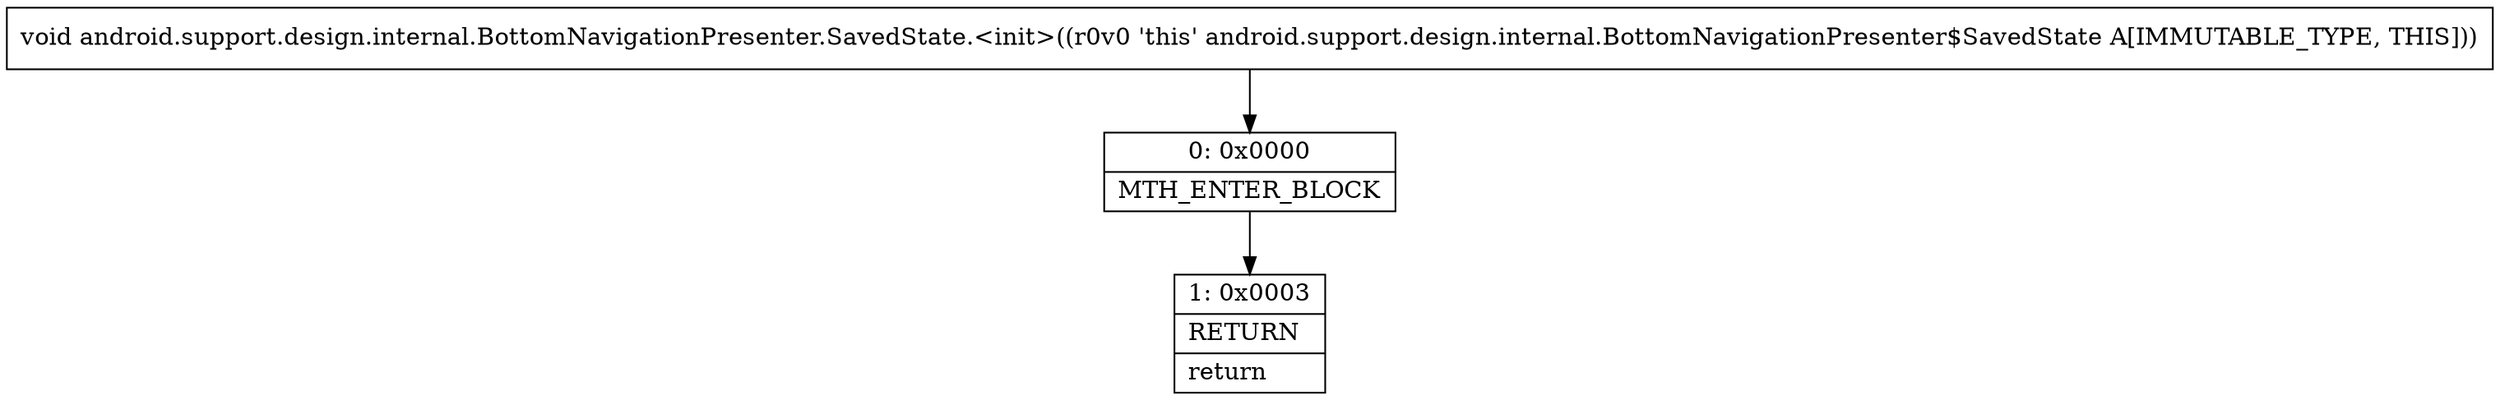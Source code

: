 digraph "CFG forandroid.support.design.internal.BottomNavigationPresenter.SavedState.\<init\>()V" {
Node_0 [shape=record,label="{0\:\ 0x0000|MTH_ENTER_BLOCK\l}"];
Node_1 [shape=record,label="{1\:\ 0x0003|RETURN\l|return\l}"];
MethodNode[shape=record,label="{void android.support.design.internal.BottomNavigationPresenter.SavedState.\<init\>((r0v0 'this' android.support.design.internal.BottomNavigationPresenter$SavedState A[IMMUTABLE_TYPE, THIS])) }"];
MethodNode -> Node_0;
Node_0 -> Node_1;
}

